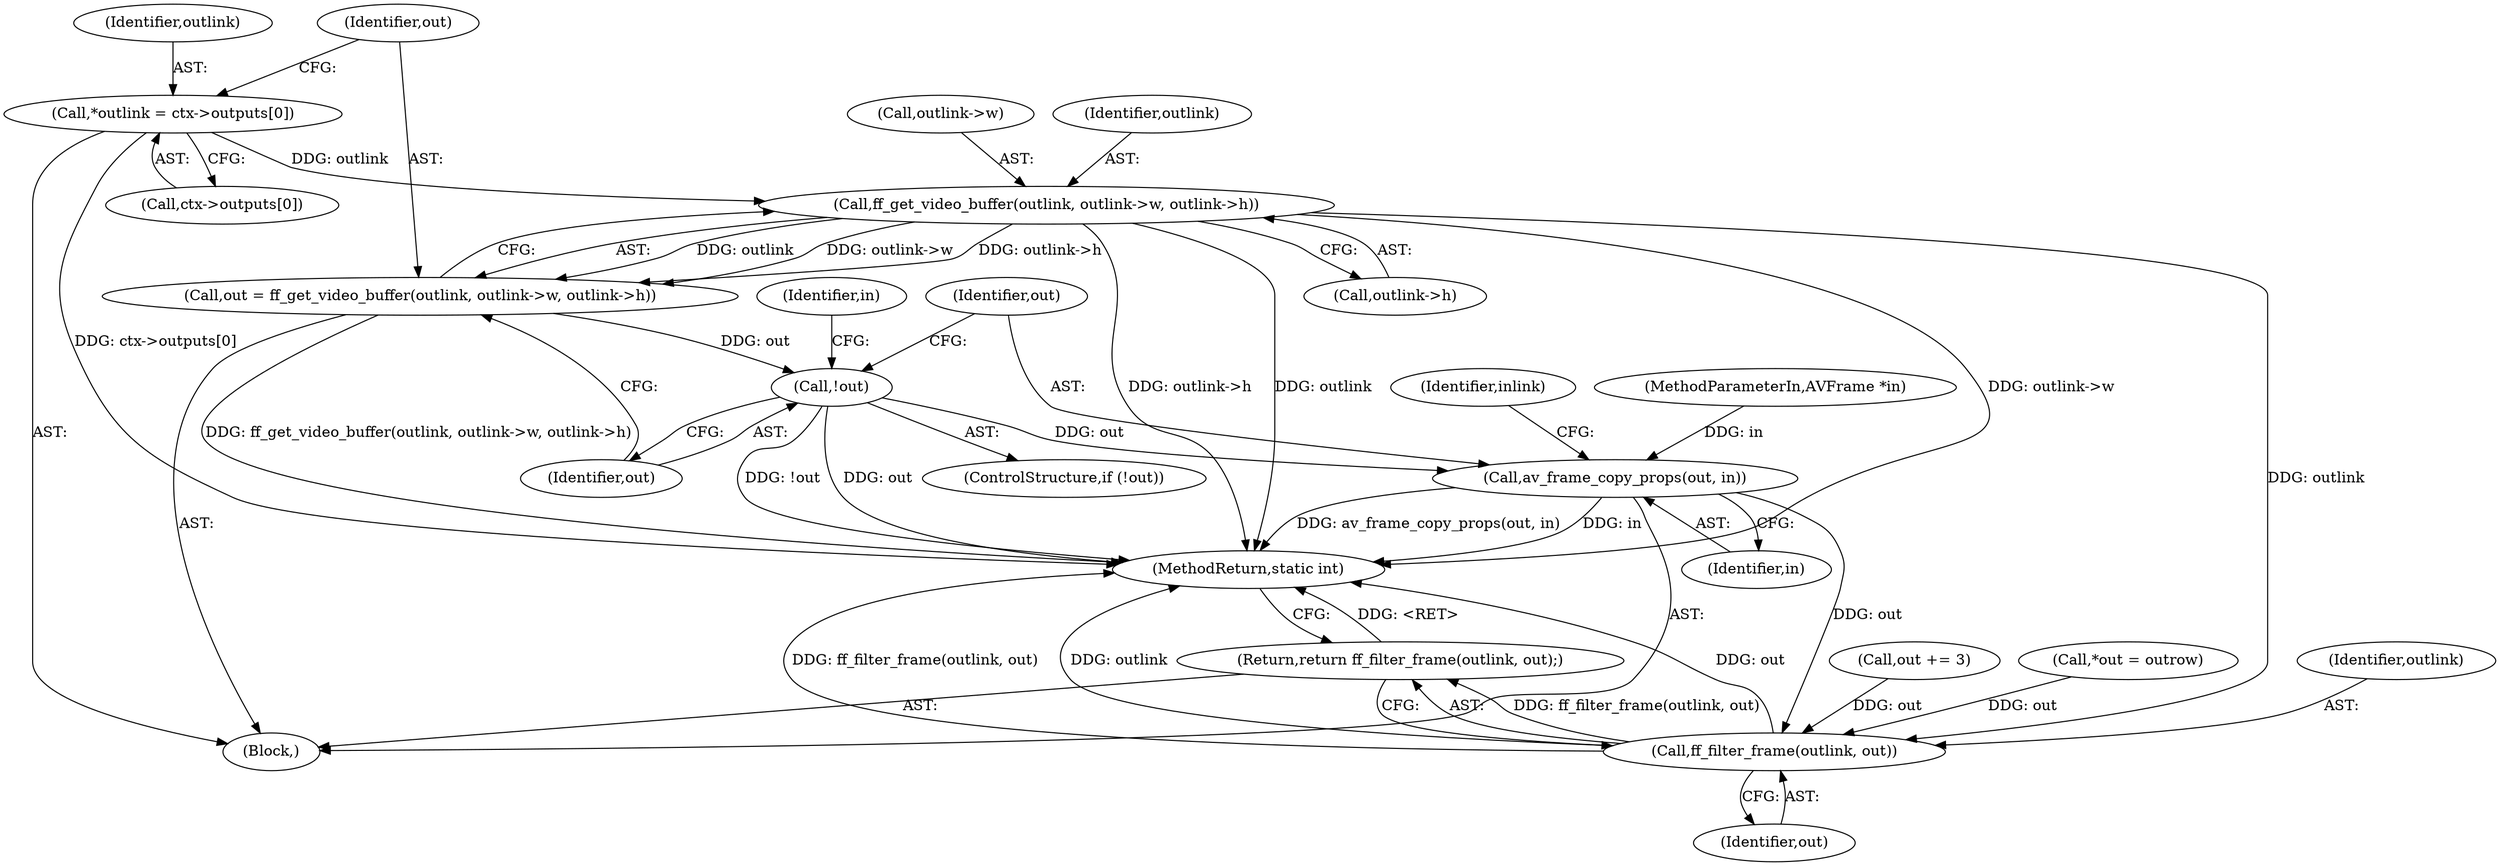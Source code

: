 digraph "0_FFmpeg_e43a0a232dbf6d3c161823c2e07c52e76227a1bc_4@array" {
"1000118" [label="(Call,*outlink = ctx->outputs[0])"];
"1000134" [label="(Call,ff_get_video_buffer(outlink, outlink->w, outlink->h))"];
"1000132" [label="(Call,out = ff_get_video_buffer(outlink, outlink->w, outlink->h))"];
"1000143" [label="(Call,!out)"];
"1000152" [label="(Call,av_frame_copy_props(out, in))"];
"1000440" [label="(Call,ff_filter_frame(outlink, out))"];
"1000439" [label="(Return,return ff_filter_frame(outlink, out);)"];
"1000160" [label="(Identifier,inlink)"];
"1000119" [label="(Identifier,outlink)"];
"1000135" [label="(Identifier,outlink)"];
"1000104" [label="(Block,)"];
"1000103" [label="(MethodParameterIn,AVFrame *in)"];
"1000352" [label="(Call,out += 3)"];
"1000142" [label="(ControlStructure,if (!out))"];
"1000132" [label="(Call,out = ff_get_video_buffer(outlink, outlink->w, outlink->h))"];
"1000148" [label="(Identifier,in)"];
"1000136" [label="(Call,outlink->w)"];
"1000143" [label="(Call,!out)"];
"1000154" [label="(Identifier,in)"];
"1000338" [label="(Call,*out = outrow)"];
"1000439" [label="(Return,return ff_filter_frame(outlink, out);)"];
"1000134" [label="(Call,ff_get_video_buffer(outlink, outlink->w, outlink->h))"];
"1000443" [label="(MethodReturn,static int)"];
"1000440" [label="(Call,ff_filter_frame(outlink, out))"];
"1000133" [label="(Identifier,out)"];
"1000153" [label="(Identifier,out)"];
"1000442" [label="(Identifier,out)"];
"1000152" [label="(Call,av_frame_copy_props(out, in))"];
"1000139" [label="(Call,outlink->h)"];
"1000120" [label="(Call,ctx->outputs[0])"];
"1000118" [label="(Call,*outlink = ctx->outputs[0])"];
"1000144" [label="(Identifier,out)"];
"1000441" [label="(Identifier,outlink)"];
"1000118" -> "1000104"  [label="AST: "];
"1000118" -> "1000120"  [label="CFG: "];
"1000119" -> "1000118"  [label="AST: "];
"1000120" -> "1000118"  [label="AST: "];
"1000133" -> "1000118"  [label="CFG: "];
"1000118" -> "1000443"  [label="DDG: ctx->outputs[0]"];
"1000118" -> "1000134"  [label="DDG: outlink"];
"1000134" -> "1000132"  [label="AST: "];
"1000134" -> "1000139"  [label="CFG: "];
"1000135" -> "1000134"  [label="AST: "];
"1000136" -> "1000134"  [label="AST: "];
"1000139" -> "1000134"  [label="AST: "];
"1000132" -> "1000134"  [label="CFG: "];
"1000134" -> "1000443"  [label="DDG: outlink->h"];
"1000134" -> "1000443"  [label="DDG: outlink"];
"1000134" -> "1000443"  [label="DDG: outlink->w"];
"1000134" -> "1000132"  [label="DDG: outlink"];
"1000134" -> "1000132"  [label="DDG: outlink->w"];
"1000134" -> "1000132"  [label="DDG: outlink->h"];
"1000134" -> "1000440"  [label="DDG: outlink"];
"1000132" -> "1000104"  [label="AST: "];
"1000133" -> "1000132"  [label="AST: "];
"1000144" -> "1000132"  [label="CFG: "];
"1000132" -> "1000443"  [label="DDG: ff_get_video_buffer(outlink, outlink->w, outlink->h)"];
"1000132" -> "1000143"  [label="DDG: out"];
"1000143" -> "1000142"  [label="AST: "];
"1000143" -> "1000144"  [label="CFG: "];
"1000144" -> "1000143"  [label="AST: "];
"1000148" -> "1000143"  [label="CFG: "];
"1000153" -> "1000143"  [label="CFG: "];
"1000143" -> "1000443"  [label="DDG: out"];
"1000143" -> "1000443"  [label="DDG: !out"];
"1000143" -> "1000152"  [label="DDG: out"];
"1000152" -> "1000104"  [label="AST: "];
"1000152" -> "1000154"  [label="CFG: "];
"1000153" -> "1000152"  [label="AST: "];
"1000154" -> "1000152"  [label="AST: "];
"1000160" -> "1000152"  [label="CFG: "];
"1000152" -> "1000443"  [label="DDG: av_frame_copy_props(out, in)"];
"1000152" -> "1000443"  [label="DDG: in"];
"1000103" -> "1000152"  [label="DDG: in"];
"1000152" -> "1000440"  [label="DDG: out"];
"1000440" -> "1000439"  [label="AST: "];
"1000440" -> "1000442"  [label="CFG: "];
"1000441" -> "1000440"  [label="AST: "];
"1000442" -> "1000440"  [label="AST: "];
"1000439" -> "1000440"  [label="CFG: "];
"1000440" -> "1000443"  [label="DDG: out"];
"1000440" -> "1000443"  [label="DDG: ff_filter_frame(outlink, out)"];
"1000440" -> "1000443"  [label="DDG: outlink"];
"1000440" -> "1000439"  [label="DDG: ff_filter_frame(outlink, out)"];
"1000338" -> "1000440"  [label="DDG: out"];
"1000352" -> "1000440"  [label="DDG: out"];
"1000439" -> "1000104"  [label="AST: "];
"1000443" -> "1000439"  [label="CFG: "];
"1000439" -> "1000443"  [label="DDG: <RET>"];
}
